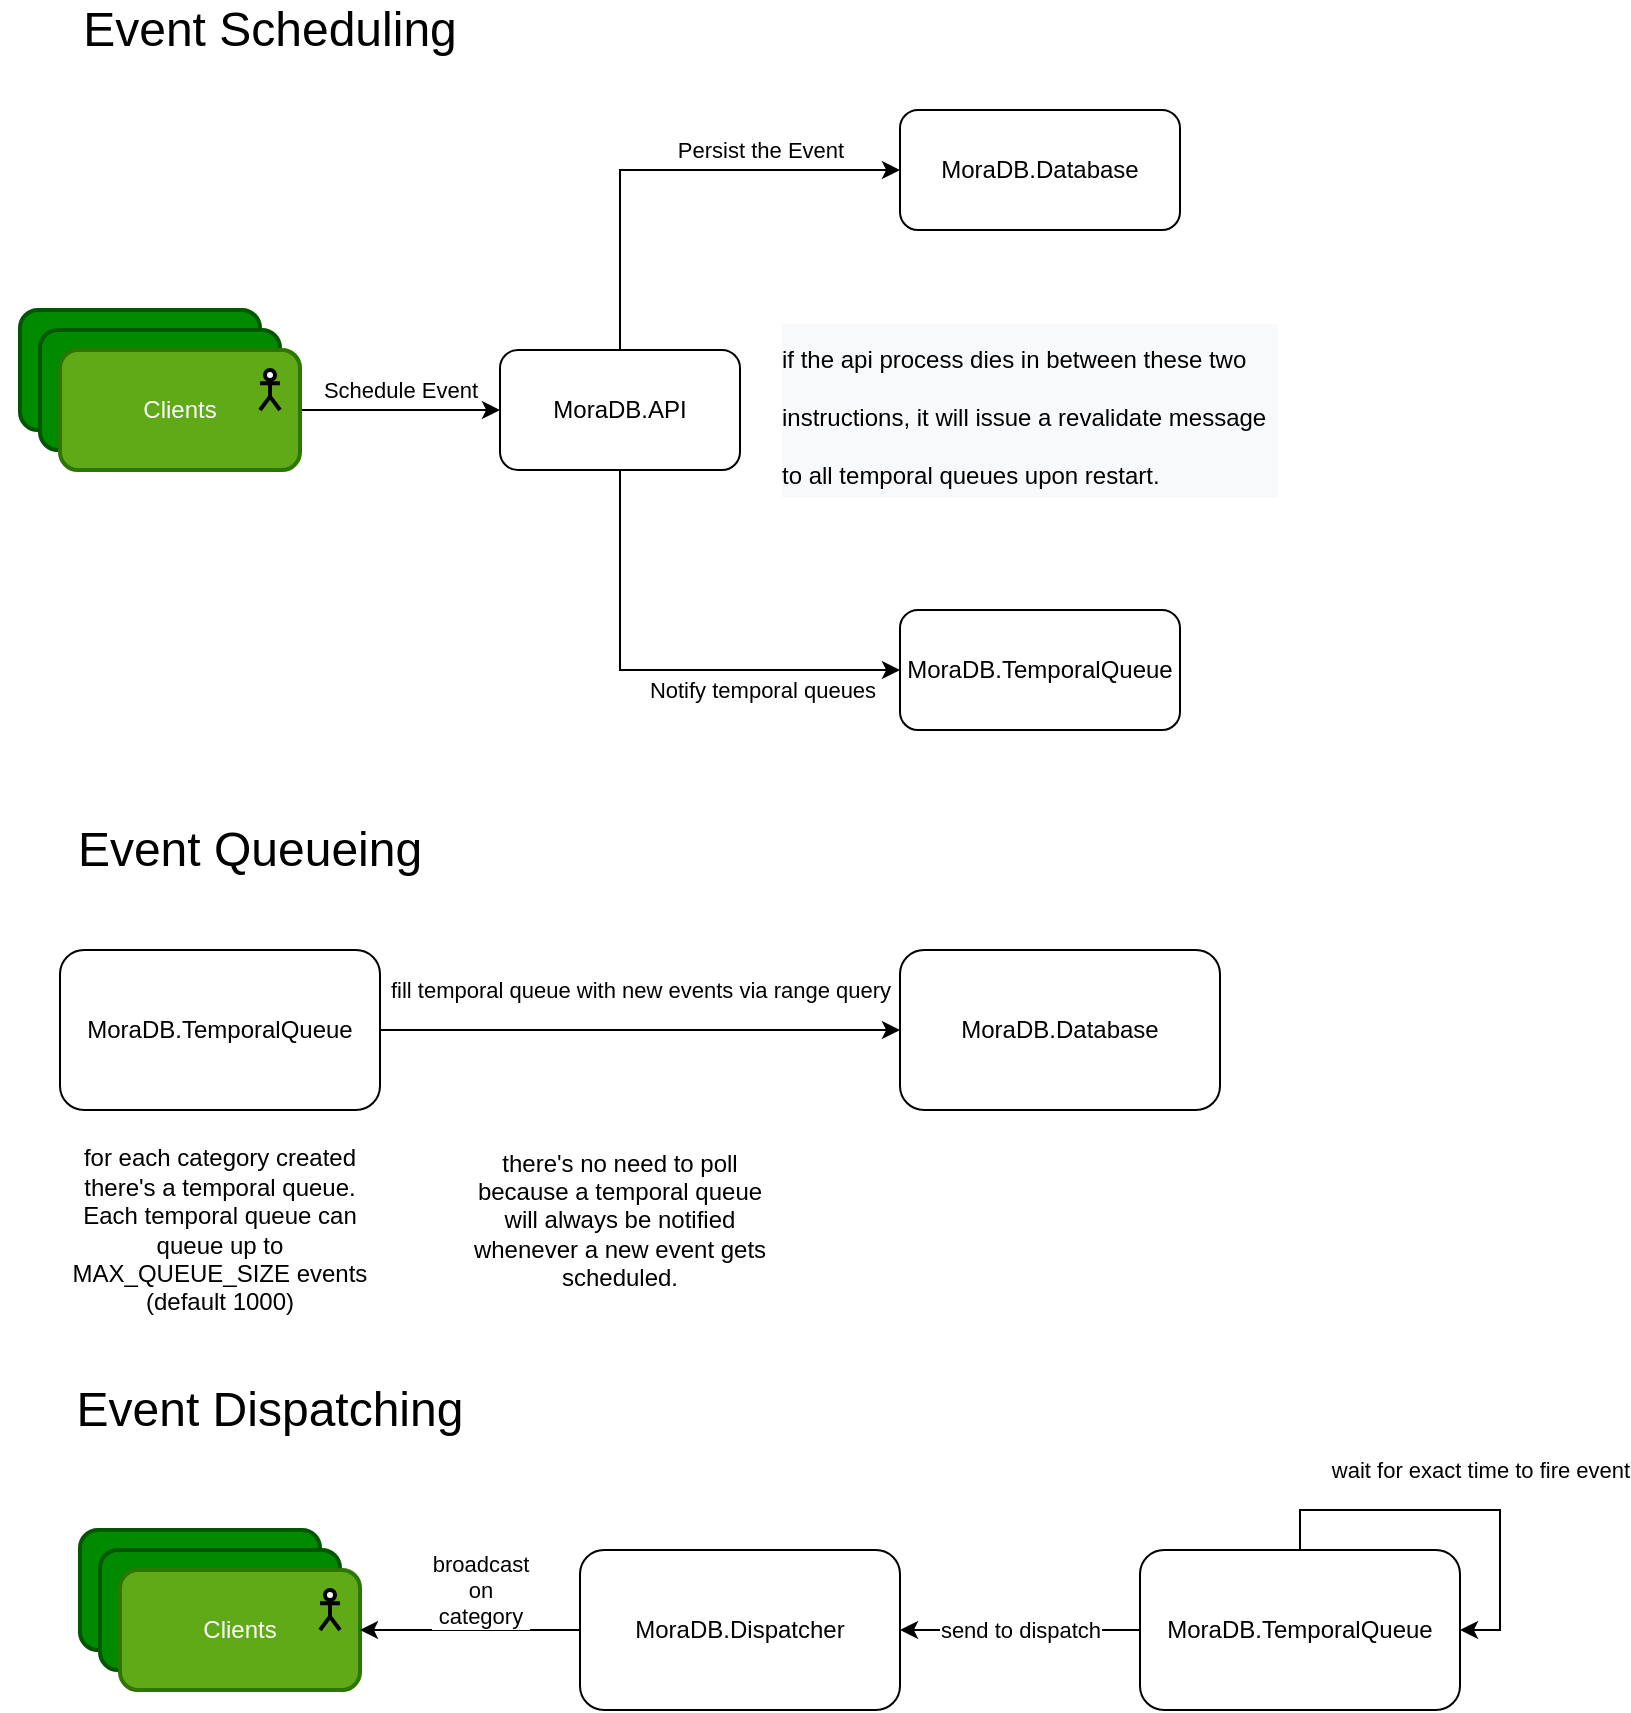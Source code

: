<mxfile>
    <diagram id="rVW9Xq6m_tmSxOatVOXA" name="Page-1">
        <mxGraphModel dx="734" dy="624" grid="1" gridSize="10" guides="1" tooltips="1" connect="1" arrows="1" fold="1" page="1" pageScale="1" pageWidth="827" pageHeight="1169" math="0" shadow="0">
            <root>
                <mxCell id="0"/>
                <mxCell id="1" parent="0"/>
                <mxCell id="39" value="Schedule Event" style="edgeStyle=orthogonalEdgeStyle;rounded=0;orthogonalLoop=1;jettySize=auto;html=1;entryX=0;entryY=0.5;entryDx=0;entryDy=0;" parent="1" source="36" target="38" edge="1">
                    <mxGeometry y="10" relative="1" as="geometry">
                        <mxPoint as="offset"/>
                    </mxGeometry>
                </mxCell>
                <mxCell id="41" value="Persist the Event" style="edgeStyle=orthogonalEdgeStyle;rounded=0;orthogonalLoop=1;jettySize=auto;html=1;" parent="1" source="38" target="40" edge="1">
                    <mxGeometry x="0.391" y="10" relative="1" as="geometry">
                        <Array as="points">
                            <mxPoint x="320" y="170"/>
                        </Array>
                        <mxPoint as="offset"/>
                    </mxGeometry>
                </mxCell>
                <mxCell id="43" value="Notify temporal queues" style="edgeStyle=orthogonalEdgeStyle;rounded=0;orthogonalLoop=1;jettySize=auto;html=1;" parent="1" source="38" target="42" edge="1">
                    <mxGeometry x="0.422" y="-10" relative="1" as="geometry">
                        <Array as="points">
                            <mxPoint x="320" y="420"/>
                        </Array>
                        <mxPoint as="offset"/>
                    </mxGeometry>
                </mxCell>
                <mxCell id="38" value="MoraDB.API" style="rounded=1;whiteSpace=wrap;html=1;" parent="1" vertex="1">
                    <mxGeometry x="260" y="260" width="120" height="60" as="geometry"/>
                </mxCell>
                <mxCell id="40" value="MoraDB.Database" style="rounded=1;whiteSpace=wrap;html=1;" parent="1" vertex="1">
                    <mxGeometry x="460" y="140" width="140" height="60" as="geometry"/>
                </mxCell>
                <mxCell id="42" value="MoraDB.TemporalQueue" style="rounded=1;whiteSpace=wrap;html=1;" parent="1" vertex="1">
                    <mxGeometry x="460" y="390" width="140" height="60" as="geometry"/>
                </mxCell>
                <mxCell id="44" value="Event Scheduling" style="text;html=1;strokeColor=none;fillColor=none;align=center;verticalAlign=middle;whiteSpace=wrap;rounded=0;fontSize=24;" parent="1" vertex="1">
                    <mxGeometry x="40" y="90" width="210" height="20" as="geometry"/>
                </mxCell>
                <mxCell id="54" value="MoraDB.Database" style="rounded=1;whiteSpace=wrap;html=1;" parent="1" vertex="1">
                    <mxGeometry x="460" y="560" width="160" height="80" as="geometry"/>
                </mxCell>
                <mxCell id="59" value="fill temporal queue with new events via range query" style="edgeStyle=orthogonalEdgeStyle;rounded=0;orthogonalLoop=1;jettySize=auto;html=1;entryX=0;entryY=0.5;entryDx=0;entryDy=0;" parent="1" source="55" target="54" edge="1">
                    <mxGeometry y="20" relative="1" as="geometry">
                        <mxPoint as="offset"/>
                    </mxGeometry>
                </mxCell>
                <mxCell id="55" value="MoraDB.TemporalQueue" style="rounded=1;whiteSpace=wrap;html=1;" parent="1" vertex="1">
                    <mxGeometry x="40" y="560" width="160" height="80" as="geometry"/>
                </mxCell>
                <mxCell id="56" value="Event Queueing" style="text;html=1;strokeColor=none;fillColor=none;align=center;verticalAlign=middle;whiteSpace=wrap;rounded=0;fontSize=24;" parent="1" vertex="1">
                    <mxGeometry x="30" y="500" width="210" height="20" as="geometry"/>
                </mxCell>
                <mxCell id="60" value="for each category created there's a temporal queue. Each temporal queue can queue up to MAX_QUEUE_SIZE events (default 1000)" style="text;html=1;strokeColor=none;fillColor=none;align=center;verticalAlign=middle;whiteSpace=wrap;rounded=0;" parent="1" vertex="1">
                    <mxGeometry x="40" y="655" width="160" height="90" as="geometry"/>
                </mxCell>
                <mxCell id="62" value="there's no need to poll because a temporal queue will always be notified whenever a new event gets scheduled." style="text;html=1;strokeColor=none;fillColor=none;align=center;verticalAlign=middle;whiteSpace=wrap;rounded=0;" parent="1" vertex="1">
                    <mxGeometry x="240" y="650" width="160" height="90" as="geometry"/>
                </mxCell>
                <mxCell id="77" value="send to dispatch" style="edgeStyle=orthogonalEdgeStyle;rounded=0;orthogonalLoop=1;jettySize=auto;html=1;entryX=1;entryY=0.5;entryDx=0;entryDy=0;" parent="1" source="65" target="79" edge="1">
                    <mxGeometry relative="1" as="geometry">
                        <mxPoint x="380" y="900" as="targetPoint"/>
                    </mxGeometry>
                </mxCell>
                <mxCell id="65" value="MoraDB.TemporalQueue" style="rounded=1;whiteSpace=wrap;html=1;" parent="1" vertex="1">
                    <mxGeometry x="580" y="860" width="160" height="80" as="geometry"/>
                </mxCell>
                <mxCell id="66" value="Event Dispatching" style="text;html=1;strokeColor=none;fillColor=none;align=center;verticalAlign=middle;whiteSpace=wrap;rounded=0;fontSize=24;" parent="1" vertex="1">
                    <mxGeometry x="40" y="780" width="210" height="20" as="geometry"/>
                </mxCell>
                <mxCell id="69" value="" style="group" parent="1" vertex="1" connectable="0">
                    <mxGeometry x="10" y="230" width="150" height="90" as="geometry"/>
                </mxCell>
                <mxCell id="33" value="" style="group" parent="69" vertex="1" connectable="0">
                    <mxGeometry width="140" height="80" as="geometry"/>
                </mxCell>
                <mxCell id="34" value="Clients" style="whiteSpace=wrap;html=1;rounded=1;fillColor=#008a00;strokeColor=#005700;fontColor=#ffffff;strokeWidth=2;" parent="33" vertex="1">
                    <mxGeometry x="10" y="10" width="120" height="60" as="geometry"/>
                </mxCell>
                <mxCell id="35" value="Clients" style="whiteSpace=wrap;html=1;rounded=1;fillColor=#008a00;strokeColor=#005700;fontColor=#ffffff;strokeWidth=2;" parent="33" vertex="1">
                    <mxGeometry x="20" y="20" width="120" height="60" as="geometry"/>
                </mxCell>
                <mxCell id="36" value="Clients" style="whiteSpace=wrap;html=1;rounded=1;fillColor=#60a917;strokeColor=#2D7600;fontColor=#ffffff;strokeWidth=2;" parent="69" vertex="1">
                    <mxGeometry x="30" y="30" width="120" height="60" as="geometry"/>
                </mxCell>
                <mxCell id="37" value="" style="shape=umlActor;verticalLabelPosition=bottom;verticalAlign=top;html=1;outlineConnect=0;strokeWidth=2;" parent="69" vertex="1">
                    <mxGeometry x="130" y="40" width="10" height="20" as="geometry"/>
                </mxCell>
                <mxCell id="70" value="" style="group" parent="1" vertex="1" connectable="0">
                    <mxGeometry x="40" y="840" width="150" height="90" as="geometry"/>
                </mxCell>
                <mxCell id="71" value="" style="group" parent="70" vertex="1" connectable="0">
                    <mxGeometry width="140" height="80" as="geometry"/>
                </mxCell>
                <mxCell id="72" value="Clients" style="whiteSpace=wrap;html=1;rounded=1;fillColor=#008a00;strokeColor=#005700;fontColor=#ffffff;strokeWidth=2;" parent="71" vertex="1">
                    <mxGeometry x="10" y="10" width="120" height="60" as="geometry"/>
                </mxCell>
                <mxCell id="73" value="Clients" style="whiteSpace=wrap;html=1;rounded=1;fillColor=#008a00;strokeColor=#005700;fontColor=#ffffff;strokeWidth=2;" parent="71" vertex="1">
                    <mxGeometry x="20" y="20" width="120" height="60" as="geometry"/>
                </mxCell>
                <mxCell id="74" value="Clients" style="whiteSpace=wrap;html=1;rounded=1;fillColor=#60a917;strokeColor=#2D7600;fontColor=#ffffff;strokeWidth=2;" parent="70" vertex="1">
                    <mxGeometry x="30" y="30" width="120" height="60" as="geometry"/>
                </mxCell>
                <mxCell id="75" value="" style="shape=umlActor;verticalLabelPosition=bottom;verticalAlign=top;html=1;outlineConnect=0;strokeWidth=2;" parent="70" vertex="1">
                    <mxGeometry x="130" y="40" width="10" height="20" as="geometry"/>
                </mxCell>
                <mxCell id="78" value="wait for exact time to fire event" style="edgeStyle=orthogonalEdgeStyle;rounded=0;orthogonalLoop=1;jettySize=auto;html=1;entryX=1;entryY=0.5;entryDx=0;entryDy=0;" parent="1" source="65" target="65" edge="1">
                    <mxGeometry x="0.1" y="20" relative="1" as="geometry">
                        <mxPoint as="offset"/>
                    </mxGeometry>
                </mxCell>
                <mxCell id="80" value="broadcast &lt;br&gt;on &lt;br&gt;category" style="edgeStyle=orthogonalEdgeStyle;rounded=0;orthogonalLoop=1;jettySize=auto;html=1;entryX=1;entryY=0.5;entryDx=0;entryDy=0;" parent="1" source="79" target="74" edge="1">
                    <mxGeometry x="-0.091" y="-20" relative="1" as="geometry">
                        <mxPoint as="offset"/>
                    </mxGeometry>
                </mxCell>
                <mxCell id="79" value="MoraDB.Dispatcher" style="rounded=1;whiteSpace=wrap;html=1;" parent="1" vertex="1">
                    <mxGeometry x="300" y="860" width="160" height="80" as="geometry"/>
                </mxCell>
                <mxCell id="82" value="&lt;meta charset=&quot;utf-8&quot;&gt;&lt;h1 style=&quot;color: rgb(0, 0, 0); font-family: helvetica; font-style: normal; letter-spacing: normal; text-align: left; text-indent: 0px; text-transform: none; word-spacing: 0px; background-color: rgb(248, 249, 250);&quot;&gt;&lt;span style=&quot;font-size: 12px ; font-weight: 400&quot;&gt;if the api process dies in between these two instructions, it will issue a revalidate message to all temporal queues upon restart.&lt;/span&gt;&lt;/h1&gt;" style="text;html=1;strokeColor=none;fillColor=none;align=center;verticalAlign=middle;whiteSpace=wrap;rounded=0;" vertex="1" parent="1">
                    <mxGeometry x="400" y="230" width="250" height="120" as="geometry"/>
                </mxCell>
            </root>
        </mxGraphModel>
    </diagram>
</mxfile>